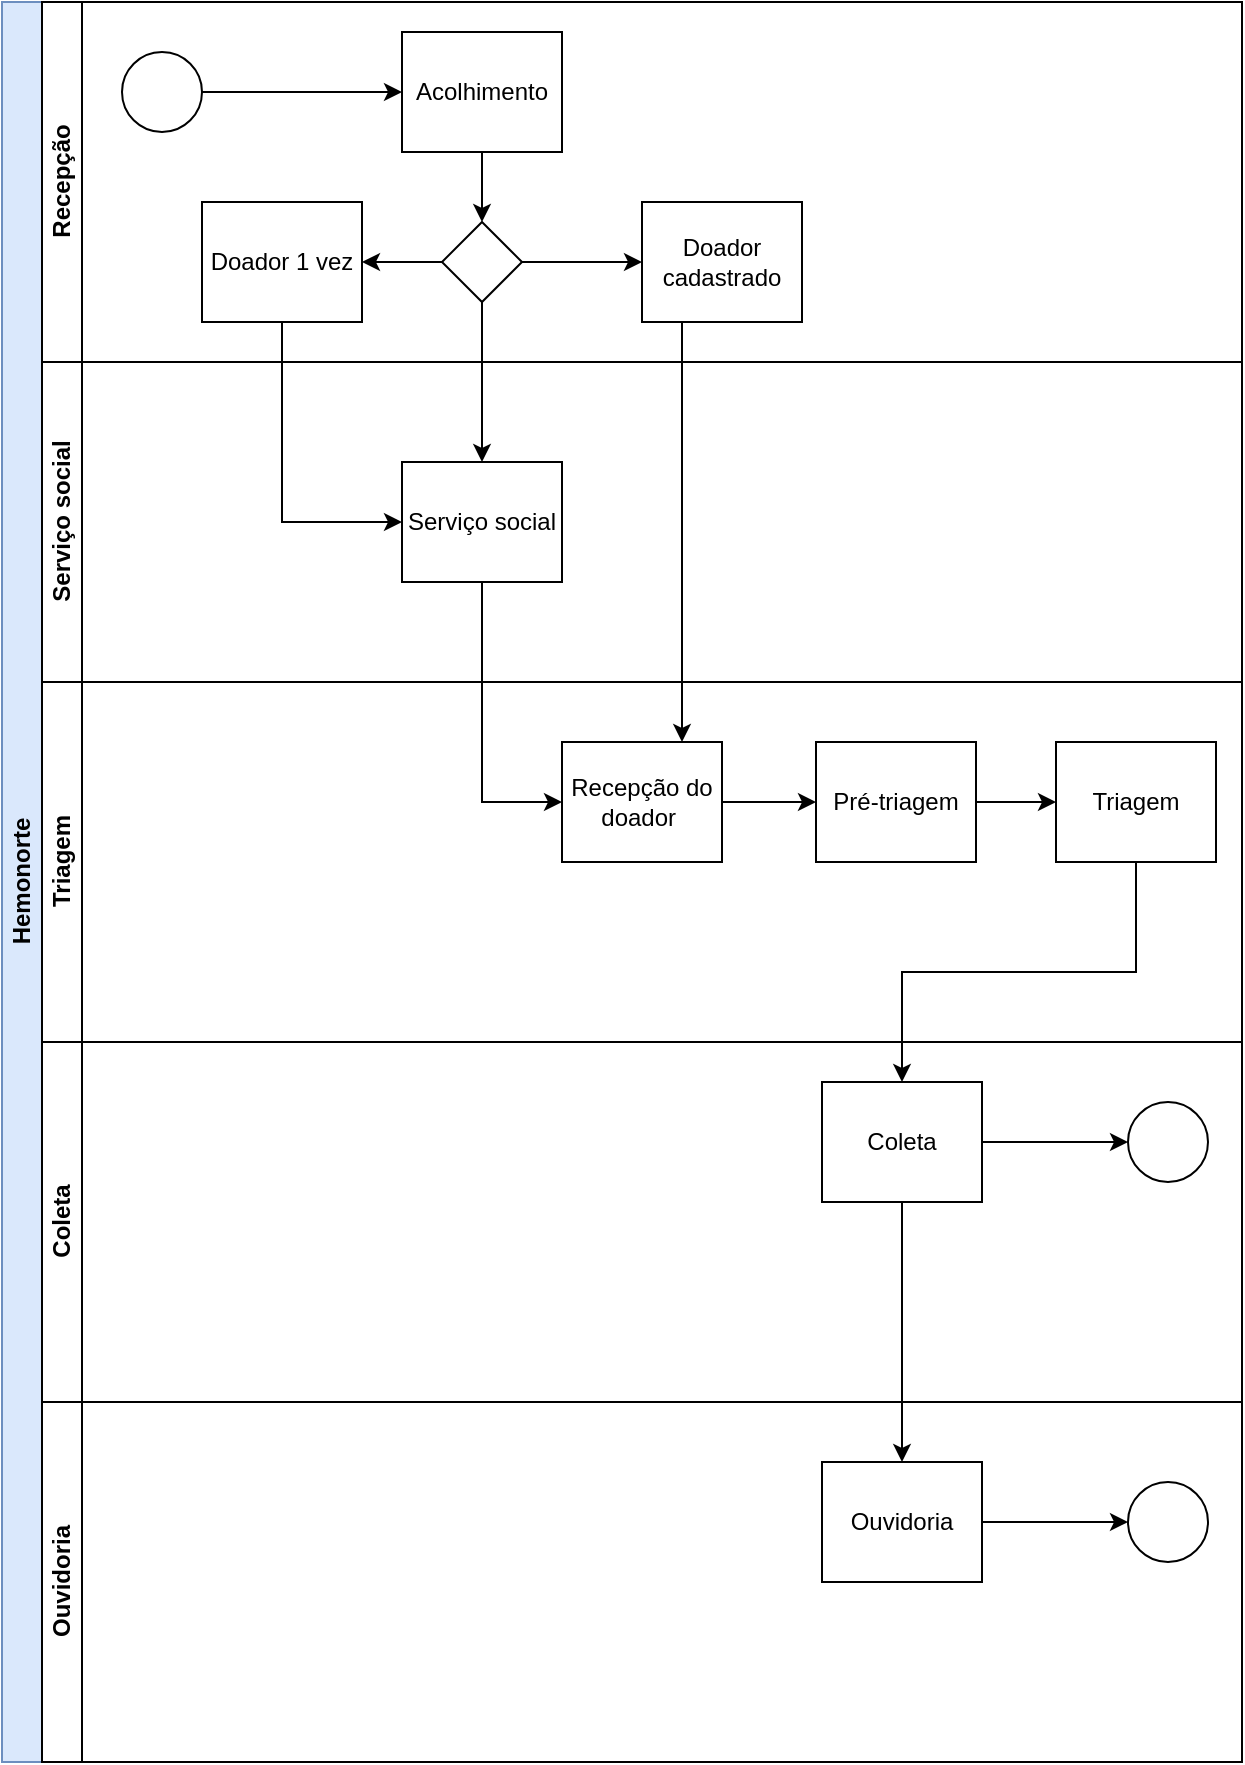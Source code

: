 <mxfile version="21.0.6" type="github">
  <diagram id="prtHgNgQTEPvFCAcTncT" name="Page-1">
    <mxGraphModel dx="1194" dy="776" grid="1" gridSize="10" guides="1" tooltips="1" connect="1" arrows="1" fold="1" page="1" pageScale="1" pageWidth="827" pageHeight="1169" math="0" shadow="0">
      <root>
        <mxCell id="0" />
        <mxCell id="1" parent="0" />
        <mxCell id="dNxyNK7c78bLwvsdeMH5-19" value="Hemonorte&lt;br&gt;" style="swimlane;html=1;childLayout=stackLayout;resizeParent=1;resizeParentMax=0;horizontal=0;startSize=20;horizontalStack=0;fillColor=#dae8fc;strokeColor=#6c8ebf;" parent="1" vertex="1">
          <mxGeometry x="70" y="80" width="620" height="880" as="geometry">
            <mxRectangle x="110" y="130" width="40" height="90" as="alternateBounds" />
          </mxGeometry>
        </mxCell>
        <mxCell id="dNxyNK7c78bLwvsdeMH5-20" value="Recepção&lt;br&gt;" style="swimlane;html=1;startSize=20;horizontal=0;" parent="dNxyNK7c78bLwvsdeMH5-19" vertex="1">
          <mxGeometry x="20" width="600" height="180" as="geometry">
            <mxRectangle x="20" width="600" height="30" as="alternateBounds" />
          </mxGeometry>
        </mxCell>
        <mxCell id="dNxyNK7c78bLwvsdeMH5-25" value="" style="edgeStyle=orthogonalEdgeStyle;rounded=0;orthogonalLoop=1;jettySize=auto;html=1;" parent="dNxyNK7c78bLwvsdeMH5-20" source="dNxyNK7c78bLwvsdeMH5-23" target="dNxyNK7c78bLwvsdeMH5-24" edge="1">
          <mxGeometry relative="1" as="geometry" />
        </mxCell>
        <mxCell id="dNxyNK7c78bLwvsdeMH5-23" value="" style="ellipse;whiteSpace=wrap;html=1;" parent="dNxyNK7c78bLwvsdeMH5-20" vertex="1">
          <mxGeometry x="40" y="25" width="40" height="40" as="geometry" />
        </mxCell>
        <mxCell id="sYDaU1cfyJEAM276iTn--119" style="edgeStyle=orthogonalEdgeStyle;rounded=0;orthogonalLoop=1;jettySize=auto;html=1;exitX=0.5;exitY=1;exitDx=0;exitDy=0;entryX=0.5;entryY=0;entryDx=0;entryDy=0;" edge="1" parent="dNxyNK7c78bLwvsdeMH5-20" source="dNxyNK7c78bLwvsdeMH5-24" target="sYDaU1cfyJEAM276iTn--107">
          <mxGeometry relative="1" as="geometry" />
        </mxCell>
        <mxCell id="dNxyNK7c78bLwvsdeMH5-24" value="Acolhimento" style="rounded=0;whiteSpace=wrap;html=1;fontFamily=Helvetica;fontSize=12;fontColor=#000000;align=center;" parent="dNxyNK7c78bLwvsdeMH5-20" vertex="1">
          <mxGeometry x="180" y="15" width="80" height="60" as="geometry" />
        </mxCell>
        <mxCell id="sYDaU1cfyJEAM276iTn--5" value="Doador cadastrado" style="rounded=0;whiteSpace=wrap;html=1;fontFamily=Helvetica;fontSize=12;fontColor=#000000;align=center;" vertex="1" parent="dNxyNK7c78bLwvsdeMH5-20">
          <mxGeometry x="300" y="100" width="80" height="60" as="geometry" />
        </mxCell>
        <mxCell id="sYDaU1cfyJEAM276iTn--120" style="edgeStyle=orthogonalEdgeStyle;rounded=0;orthogonalLoop=1;jettySize=auto;html=1;exitX=0;exitY=0.5;exitDx=0;exitDy=0;entryX=1;entryY=0.5;entryDx=0;entryDy=0;" edge="1" parent="dNxyNK7c78bLwvsdeMH5-20" source="sYDaU1cfyJEAM276iTn--107" target="sYDaU1cfyJEAM276iTn--116">
          <mxGeometry relative="1" as="geometry" />
        </mxCell>
        <mxCell id="sYDaU1cfyJEAM276iTn--121" style="edgeStyle=orthogonalEdgeStyle;rounded=0;orthogonalLoop=1;jettySize=auto;html=1;exitX=1;exitY=0.5;exitDx=0;exitDy=0;entryX=0;entryY=0.5;entryDx=0;entryDy=0;" edge="1" parent="dNxyNK7c78bLwvsdeMH5-20" source="sYDaU1cfyJEAM276iTn--107" target="sYDaU1cfyJEAM276iTn--5">
          <mxGeometry relative="1" as="geometry" />
        </mxCell>
        <mxCell id="sYDaU1cfyJEAM276iTn--107" value="" style="rhombus;whiteSpace=wrap;html=1;fontFamily=Helvetica;fontSize=12;fontColor=#000000;align=center;" vertex="1" parent="dNxyNK7c78bLwvsdeMH5-20">
          <mxGeometry x="200" y="110" width="40" height="40" as="geometry" />
        </mxCell>
        <mxCell id="sYDaU1cfyJEAM276iTn--116" value="Doador 1 vez" style="rounded=0;whiteSpace=wrap;html=1;fontFamily=Helvetica;fontSize=12;fontColor=#000000;align=center;" vertex="1" parent="dNxyNK7c78bLwvsdeMH5-20">
          <mxGeometry x="80" y="100" width="80" height="60" as="geometry" />
        </mxCell>
        <mxCell id="dNxyNK7c78bLwvsdeMH5-21" value="Serviço social" style="swimlane;html=1;startSize=20;horizontal=0;" parent="dNxyNK7c78bLwvsdeMH5-19" vertex="1">
          <mxGeometry x="20" y="180" width="600" height="160" as="geometry" />
        </mxCell>
        <mxCell id="dNxyNK7c78bLwvsdeMH5-26" value="Serviço social" style="rounded=0;whiteSpace=wrap;html=1;fontFamily=Helvetica;fontSize=12;fontColor=#000000;align=center;" parent="dNxyNK7c78bLwvsdeMH5-21" vertex="1">
          <mxGeometry x="180" y="50" width="80" height="60" as="geometry" />
        </mxCell>
        <mxCell id="dNxyNK7c78bLwvsdeMH5-22" value="Triagem" style="swimlane;html=1;startSize=20;horizontal=0;" parent="dNxyNK7c78bLwvsdeMH5-19" vertex="1">
          <mxGeometry x="20" y="340" width="600" height="180" as="geometry" />
        </mxCell>
        <mxCell id="sYDaU1cfyJEAM276iTn--25" style="edgeStyle=orthogonalEdgeStyle;rounded=0;orthogonalLoop=1;jettySize=auto;html=1;exitX=1;exitY=0.5;exitDx=0;exitDy=0;entryX=0;entryY=0.5;entryDx=0;entryDy=0;" edge="1" parent="dNxyNK7c78bLwvsdeMH5-22" source="sYDaU1cfyJEAM276iTn--22" target="sYDaU1cfyJEAM276iTn--24">
          <mxGeometry relative="1" as="geometry" />
        </mxCell>
        <mxCell id="sYDaU1cfyJEAM276iTn--22" value="Recepção do doador&amp;nbsp;" style="rounded=0;whiteSpace=wrap;html=1;fontFamily=Helvetica;fontSize=12;fontColor=#000000;align=center;" vertex="1" parent="dNxyNK7c78bLwvsdeMH5-22">
          <mxGeometry x="260" y="30" width="80" height="60" as="geometry" />
        </mxCell>
        <mxCell id="sYDaU1cfyJEAM276iTn--27" style="edgeStyle=orthogonalEdgeStyle;rounded=0;orthogonalLoop=1;jettySize=auto;html=1;exitX=1;exitY=0.5;exitDx=0;exitDy=0;entryX=0;entryY=0.5;entryDx=0;entryDy=0;" edge="1" parent="dNxyNK7c78bLwvsdeMH5-22" source="sYDaU1cfyJEAM276iTn--24" target="sYDaU1cfyJEAM276iTn--26">
          <mxGeometry relative="1" as="geometry" />
        </mxCell>
        <mxCell id="sYDaU1cfyJEAM276iTn--24" value="Pré-triagem" style="rounded=0;whiteSpace=wrap;html=1;fontFamily=Helvetica;fontSize=12;fontColor=#000000;align=center;" vertex="1" parent="dNxyNK7c78bLwvsdeMH5-22">
          <mxGeometry x="387" y="30" width="80" height="60" as="geometry" />
        </mxCell>
        <mxCell id="sYDaU1cfyJEAM276iTn--26" value="Triagem" style="rounded=0;whiteSpace=wrap;html=1;fontFamily=Helvetica;fontSize=12;fontColor=#000000;align=center;" vertex="1" parent="dNxyNK7c78bLwvsdeMH5-22">
          <mxGeometry x="507" y="30" width="80" height="60" as="geometry" />
        </mxCell>
        <mxCell id="sYDaU1cfyJEAM276iTn--54" value="Coleta" style="swimlane;html=1;startSize=20;horizontal=0;" vertex="1" parent="dNxyNK7c78bLwvsdeMH5-19">
          <mxGeometry x="20" y="520" width="600" height="180" as="geometry" />
        </mxCell>
        <mxCell id="sYDaU1cfyJEAM276iTn--97" style="edgeStyle=orthogonalEdgeStyle;rounded=0;orthogonalLoop=1;jettySize=auto;html=1;exitX=1;exitY=0.5;exitDx=0;exitDy=0;entryX=0;entryY=0.5;entryDx=0;entryDy=0;" edge="1" parent="sYDaU1cfyJEAM276iTn--54" source="sYDaU1cfyJEAM276iTn--61" target="sYDaU1cfyJEAM276iTn--96">
          <mxGeometry relative="1" as="geometry" />
        </mxCell>
        <mxCell id="sYDaU1cfyJEAM276iTn--61" value="Coleta" style="rounded=0;whiteSpace=wrap;html=1;fontFamily=Helvetica;fontSize=12;fontColor=#000000;align=center;" vertex="1" parent="sYDaU1cfyJEAM276iTn--54">
          <mxGeometry x="390" y="20" width="80" height="60" as="geometry" />
        </mxCell>
        <mxCell id="sYDaU1cfyJEAM276iTn--96" value="" style="ellipse;whiteSpace=wrap;html=1;" vertex="1" parent="sYDaU1cfyJEAM276iTn--54">
          <mxGeometry x="543" y="30" width="40" height="40" as="geometry" />
        </mxCell>
        <mxCell id="sYDaU1cfyJEAM276iTn--62" style="edgeStyle=orthogonalEdgeStyle;rounded=0;orthogonalLoop=1;jettySize=auto;html=1;exitX=0.5;exitY=1;exitDx=0;exitDy=0;" edge="1" parent="dNxyNK7c78bLwvsdeMH5-19" source="sYDaU1cfyJEAM276iTn--26" target="sYDaU1cfyJEAM276iTn--61">
          <mxGeometry relative="1" as="geometry" />
        </mxCell>
        <mxCell id="sYDaU1cfyJEAM276iTn--86" value="Ouvidoria" style="swimlane;html=1;startSize=20;horizontal=0;" vertex="1" parent="dNxyNK7c78bLwvsdeMH5-19">
          <mxGeometry x="20" y="700" width="600" height="180" as="geometry" />
        </mxCell>
        <mxCell id="sYDaU1cfyJEAM276iTn--99" style="edgeStyle=orthogonalEdgeStyle;rounded=0;orthogonalLoop=1;jettySize=auto;html=1;exitX=1;exitY=0.5;exitDx=0;exitDy=0;entryX=0;entryY=0.5;entryDx=0;entryDy=0;" edge="1" parent="sYDaU1cfyJEAM276iTn--86" source="sYDaU1cfyJEAM276iTn--87" target="sYDaU1cfyJEAM276iTn--98">
          <mxGeometry relative="1" as="geometry" />
        </mxCell>
        <mxCell id="sYDaU1cfyJEAM276iTn--87" value="Ouvidoria" style="rounded=0;whiteSpace=wrap;html=1;fontFamily=Helvetica;fontSize=12;fontColor=#000000;align=center;" vertex="1" parent="sYDaU1cfyJEAM276iTn--86">
          <mxGeometry x="390" y="30" width="80" height="60" as="geometry" />
        </mxCell>
        <mxCell id="sYDaU1cfyJEAM276iTn--98" value="" style="ellipse;whiteSpace=wrap;html=1;" vertex="1" parent="sYDaU1cfyJEAM276iTn--86">
          <mxGeometry x="543" y="40" width="40" height="40" as="geometry" />
        </mxCell>
        <mxCell id="sYDaU1cfyJEAM276iTn--89" style="edgeStyle=orthogonalEdgeStyle;rounded=0;orthogonalLoop=1;jettySize=auto;html=1;exitX=0.5;exitY=1;exitDx=0;exitDy=0;" edge="1" parent="dNxyNK7c78bLwvsdeMH5-19" source="sYDaU1cfyJEAM276iTn--61" target="sYDaU1cfyJEAM276iTn--87">
          <mxGeometry relative="1" as="geometry" />
        </mxCell>
        <mxCell id="sYDaU1cfyJEAM276iTn--109" style="edgeStyle=orthogonalEdgeStyle;rounded=0;orthogonalLoop=1;jettySize=auto;html=1;exitX=0.5;exitY=1;exitDx=0;exitDy=0;entryX=0.5;entryY=0;entryDx=0;entryDy=0;" edge="1" parent="dNxyNK7c78bLwvsdeMH5-19" source="sYDaU1cfyJEAM276iTn--107" target="dNxyNK7c78bLwvsdeMH5-26">
          <mxGeometry relative="1" as="geometry" />
        </mxCell>
        <mxCell id="sYDaU1cfyJEAM276iTn--114" style="edgeStyle=orthogonalEdgeStyle;rounded=0;orthogonalLoop=1;jettySize=auto;html=1;exitX=0.5;exitY=1;exitDx=0;exitDy=0;entryX=0;entryY=0.5;entryDx=0;entryDy=0;" edge="1" parent="dNxyNK7c78bLwvsdeMH5-19" source="dNxyNK7c78bLwvsdeMH5-26" target="sYDaU1cfyJEAM276iTn--22">
          <mxGeometry relative="1" as="geometry" />
        </mxCell>
        <mxCell id="sYDaU1cfyJEAM276iTn--123" style="edgeStyle=orthogonalEdgeStyle;rounded=0;orthogonalLoop=1;jettySize=auto;html=1;exitX=0.5;exitY=1;exitDx=0;exitDy=0;entryX=0;entryY=0.5;entryDx=0;entryDy=0;" edge="1" parent="dNxyNK7c78bLwvsdeMH5-19" source="sYDaU1cfyJEAM276iTn--116" target="dNxyNK7c78bLwvsdeMH5-26">
          <mxGeometry relative="1" as="geometry" />
        </mxCell>
        <mxCell id="sYDaU1cfyJEAM276iTn--124" style="edgeStyle=orthogonalEdgeStyle;rounded=0;orthogonalLoop=1;jettySize=auto;html=1;exitX=0.25;exitY=1;exitDx=0;exitDy=0;entryX=0.75;entryY=0;entryDx=0;entryDy=0;" edge="1" parent="dNxyNK7c78bLwvsdeMH5-19" source="sYDaU1cfyJEAM276iTn--5" target="sYDaU1cfyJEAM276iTn--22">
          <mxGeometry relative="1" as="geometry" />
        </mxCell>
        <mxCell id="sYDaU1cfyJEAM276iTn--88" value="&lt;br&gt;" style="text;html=1;align=center;verticalAlign=middle;resizable=0;points=[];autosize=1;strokeColor=none;fillColor=none;" vertex="1" parent="1">
          <mxGeometry x="260" y="905" width="20" height="30" as="geometry" />
        </mxCell>
      </root>
    </mxGraphModel>
  </diagram>
</mxfile>

